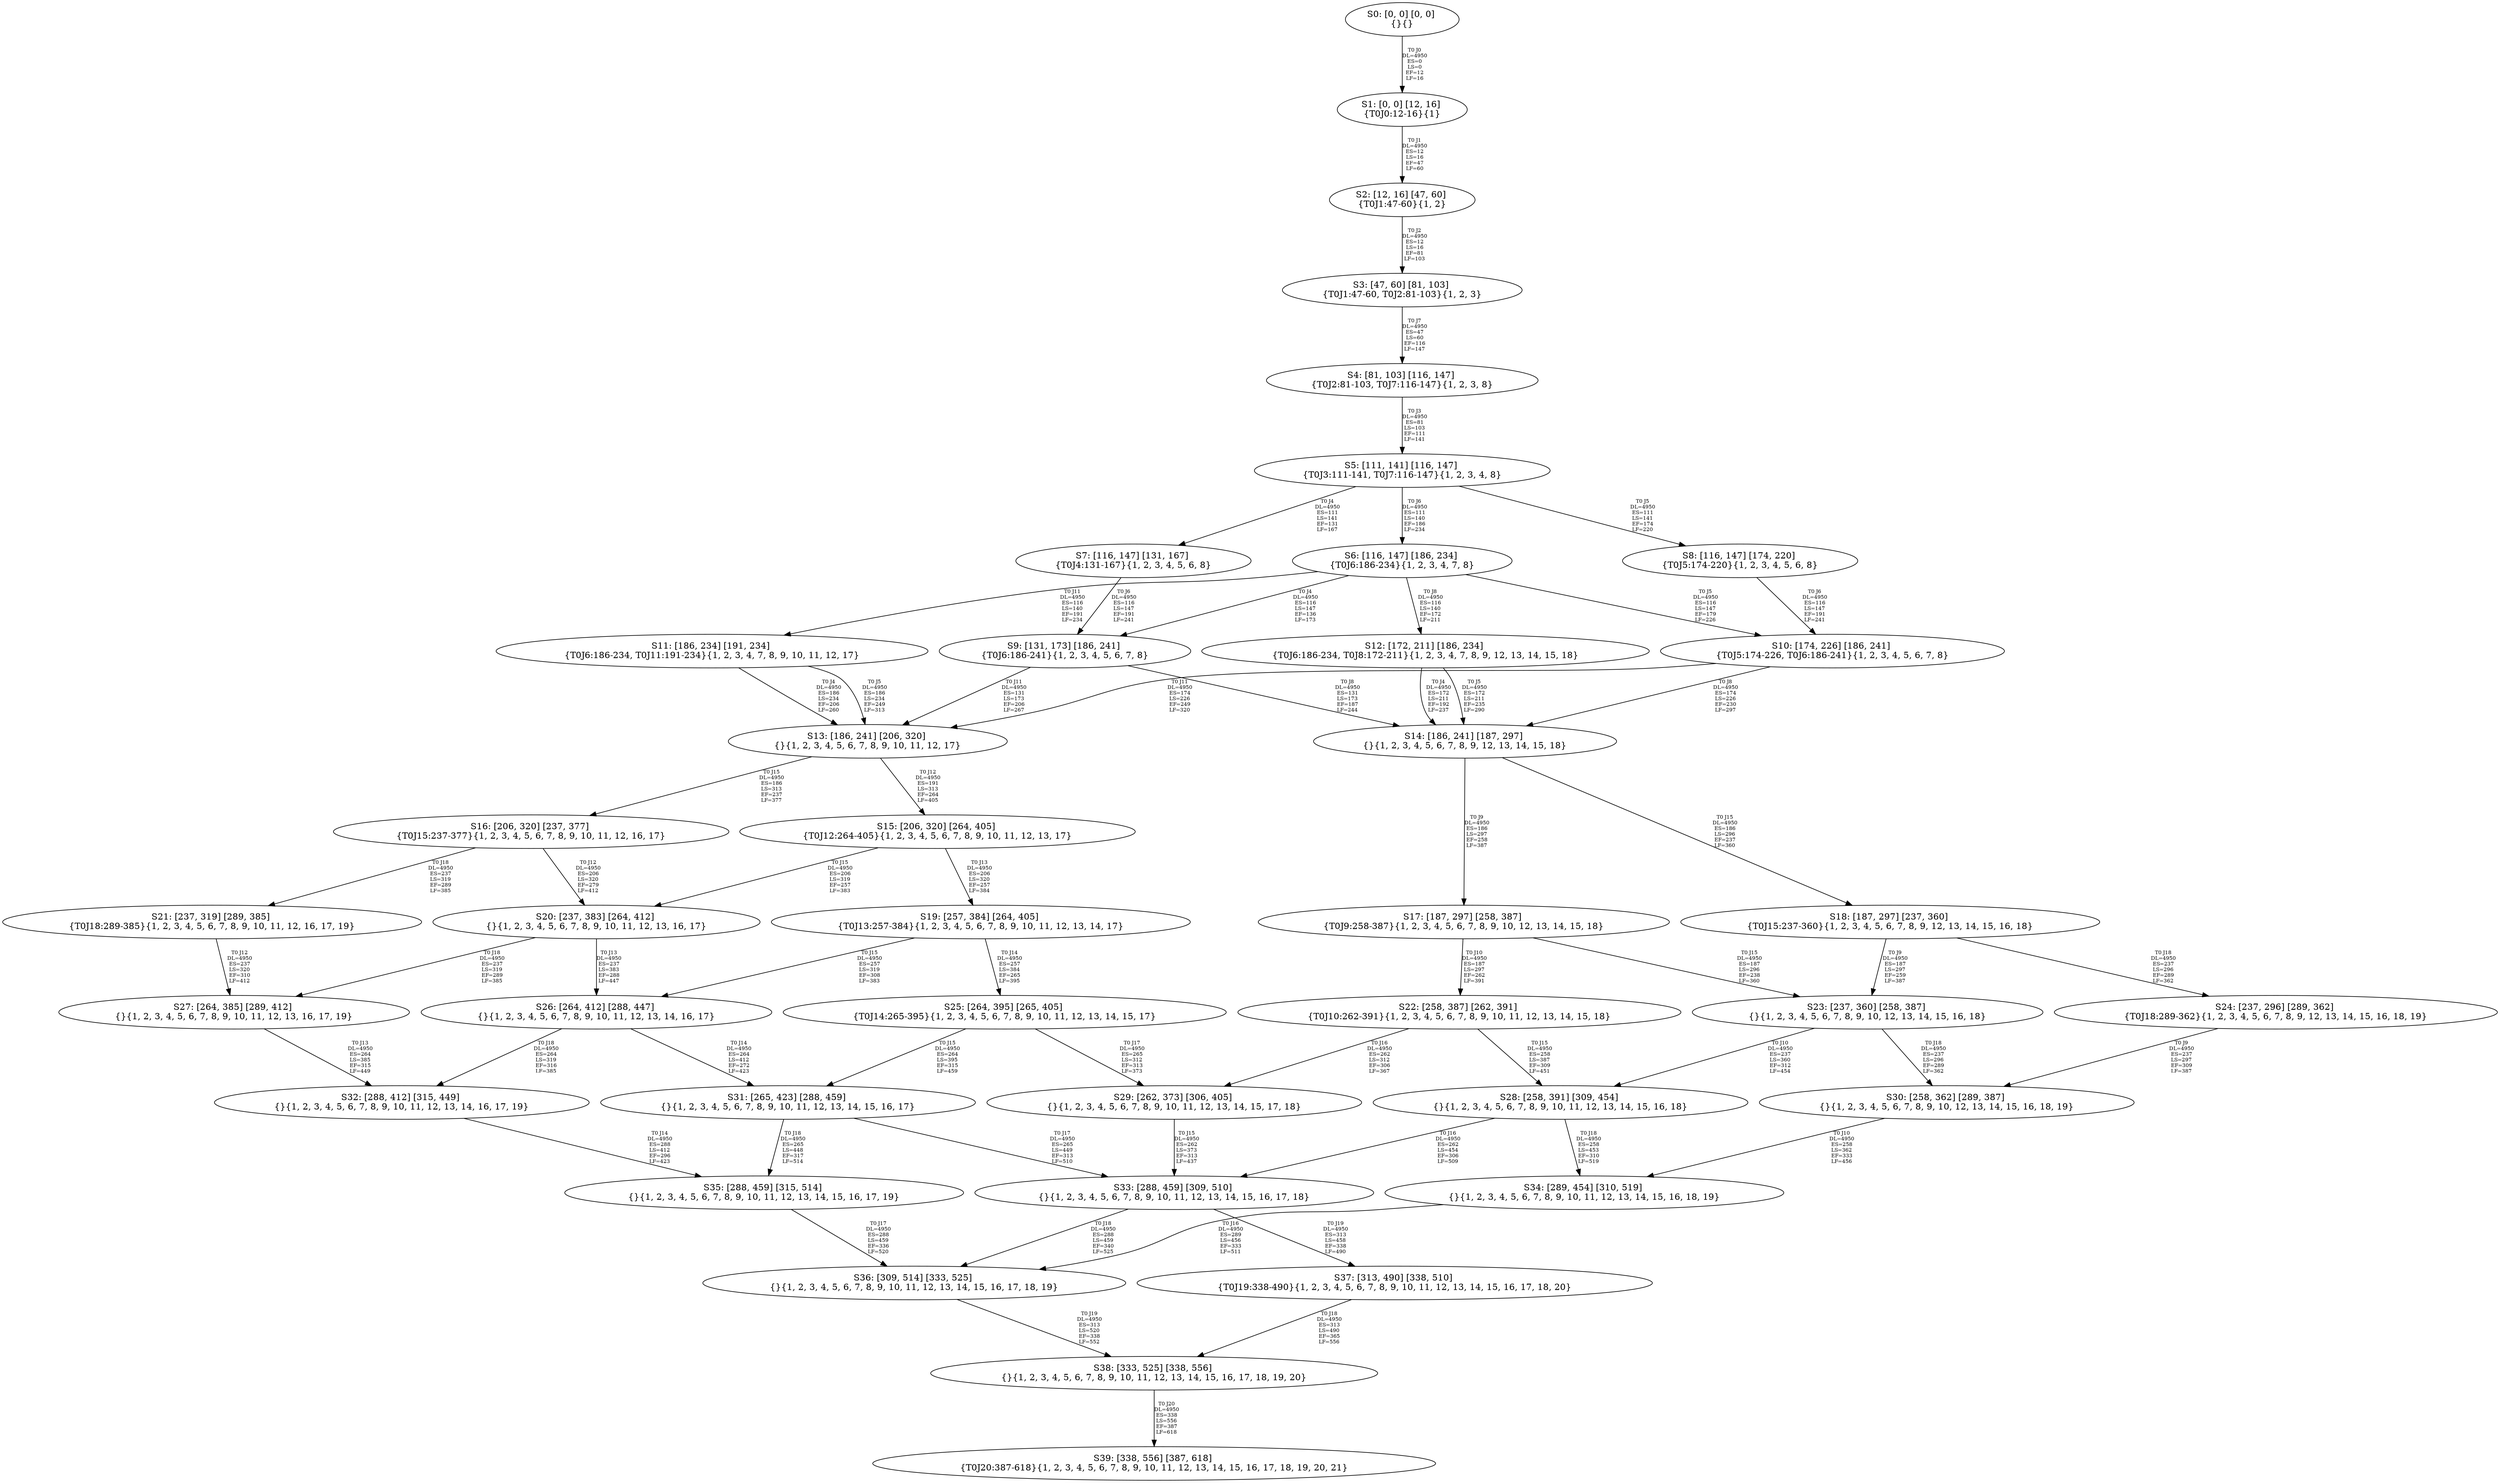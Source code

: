 digraph {
	S0[label="S0: [0, 0] [0, 0] \n{}{}"];
	S1[label="S1: [0, 0] [12, 16] \n{T0J0:12-16}{1}"];
	S2[label="S2: [12, 16] [47, 60] \n{T0J1:47-60}{1, 2}"];
	S3[label="S3: [47, 60] [81, 103] \n{T0J1:47-60, T0J2:81-103}{1, 2, 3}"];
	S4[label="S4: [81, 103] [116, 147] \n{T0J2:81-103, T0J7:116-147}{1, 2, 3, 8}"];
	S5[label="S5: [111, 141] [116, 147] \n{T0J3:111-141, T0J7:116-147}{1, 2, 3, 4, 8}"];
	S6[label="S6: [116, 147] [186, 234] \n{T0J6:186-234}{1, 2, 3, 4, 7, 8}"];
	S7[label="S7: [116, 147] [131, 167] \n{T0J4:131-167}{1, 2, 3, 4, 5, 6, 8}"];
	S8[label="S8: [116, 147] [174, 220] \n{T0J5:174-220}{1, 2, 3, 4, 5, 6, 8}"];
	S9[label="S9: [131, 173] [186, 241] \n{T0J6:186-241}{1, 2, 3, 4, 5, 6, 7, 8}"];
	S10[label="S10: [174, 226] [186, 241] \n{T0J5:174-226, T0J6:186-241}{1, 2, 3, 4, 5, 6, 7, 8}"];
	S11[label="S11: [186, 234] [191, 234] \n{T0J6:186-234, T0J11:191-234}{1, 2, 3, 4, 7, 8, 9, 10, 11, 12, 17}"];
	S12[label="S12: [172, 211] [186, 234] \n{T0J6:186-234, T0J8:172-211}{1, 2, 3, 4, 7, 8, 9, 12, 13, 14, 15, 18}"];
	S13[label="S13: [186, 241] [206, 320] \n{}{1, 2, 3, 4, 5, 6, 7, 8, 9, 10, 11, 12, 17}"];
	S14[label="S14: [186, 241] [187, 297] \n{}{1, 2, 3, 4, 5, 6, 7, 8, 9, 12, 13, 14, 15, 18}"];
	S15[label="S15: [206, 320] [264, 405] \n{T0J12:264-405}{1, 2, 3, 4, 5, 6, 7, 8, 9, 10, 11, 12, 13, 17}"];
	S16[label="S16: [206, 320] [237, 377] \n{T0J15:237-377}{1, 2, 3, 4, 5, 6, 7, 8, 9, 10, 11, 12, 16, 17}"];
	S17[label="S17: [187, 297] [258, 387] \n{T0J9:258-387}{1, 2, 3, 4, 5, 6, 7, 8, 9, 10, 12, 13, 14, 15, 18}"];
	S18[label="S18: [187, 297] [237, 360] \n{T0J15:237-360}{1, 2, 3, 4, 5, 6, 7, 8, 9, 12, 13, 14, 15, 16, 18}"];
	S19[label="S19: [257, 384] [264, 405] \n{T0J13:257-384}{1, 2, 3, 4, 5, 6, 7, 8, 9, 10, 11, 12, 13, 14, 17}"];
	S20[label="S20: [237, 383] [264, 412] \n{}{1, 2, 3, 4, 5, 6, 7, 8, 9, 10, 11, 12, 13, 16, 17}"];
	S21[label="S21: [237, 319] [289, 385] \n{T0J18:289-385}{1, 2, 3, 4, 5, 6, 7, 8, 9, 10, 11, 12, 16, 17, 19}"];
	S22[label="S22: [258, 387] [262, 391] \n{T0J10:262-391}{1, 2, 3, 4, 5, 6, 7, 8, 9, 10, 11, 12, 13, 14, 15, 18}"];
	S23[label="S23: [237, 360] [258, 387] \n{}{1, 2, 3, 4, 5, 6, 7, 8, 9, 10, 12, 13, 14, 15, 16, 18}"];
	S24[label="S24: [237, 296] [289, 362] \n{T0J18:289-362}{1, 2, 3, 4, 5, 6, 7, 8, 9, 12, 13, 14, 15, 16, 18, 19}"];
	S25[label="S25: [264, 395] [265, 405] \n{T0J14:265-395}{1, 2, 3, 4, 5, 6, 7, 8, 9, 10, 11, 12, 13, 14, 15, 17}"];
	S26[label="S26: [264, 412] [288, 447] \n{}{1, 2, 3, 4, 5, 6, 7, 8, 9, 10, 11, 12, 13, 14, 16, 17}"];
	S27[label="S27: [264, 385] [289, 412] \n{}{1, 2, 3, 4, 5, 6, 7, 8, 9, 10, 11, 12, 13, 16, 17, 19}"];
	S28[label="S28: [258, 391] [309, 454] \n{}{1, 2, 3, 4, 5, 6, 7, 8, 9, 10, 11, 12, 13, 14, 15, 16, 18}"];
	S29[label="S29: [262, 373] [306, 405] \n{}{1, 2, 3, 4, 5, 6, 7, 8, 9, 10, 11, 12, 13, 14, 15, 17, 18}"];
	S30[label="S30: [258, 362] [289, 387] \n{}{1, 2, 3, 4, 5, 6, 7, 8, 9, 10, 12, 13, 14, 15, 16, 18, 19}"];
	S31[label="S31: [265, 423] [288, 459] \n{}{1, 2, 3, 4, 5, 6, 7, 8, 9, 10, 11, 12, 13, 14, 15, 16, 17}"];
	S32[label="S32: [288, 412] [315, 449] \n{}{1, 2, 3, 4, 5, 6, 7, 8, 9, 10, 11, 12, 13, 14, 16, 17, 19}"];
	S33[label="S33: [288, 459] [309, 510] \n{}{1, 2, 3, 4, 5, 6, 7, 8, 9, 10, 11, 12, 13, 14, 15, 16, 17, 18}"];
	S34[label="S34: [289, 454] [310, 519] \n{}{1, 2, 3, 4, 5, 6, 7, 8, 9, 10, 11, 12, 13, 14, 15, 16, 18, 19}"];
	S35[label="S35: [288, 459] [315, 514] \n{}{1, 2, 3, 4, 5, 6, 7, 8, 9, 10, 11, 12, 13, 14, 15, 16, 17, 19}"];
	S36[label="S36: [309, 514] [333, 525] \n{}{1, 2, 3, 4, 5, 6, 7, 8, 9, 10, 11, 12, 13, 14, 15, 16, 17, 18, 19}"];
	S37[label="S37: [313, 490] [338, 510] \n{T0J19:338-490}{1, 2, 3, 4, 5, 6, 7, 8, 9, 10, 11, 12, 13, 14, 15, 16, 17, 18, 20}"];
	S38[label="S38: [333, 525] [338, 556] \n{}{1, 2, 3, 4, 5, 6, 7, 8, 9, 10, 11, 12, 13, 14, 15, 16, 17, 18, 19, 20}"];
	S39[label="S39: [338, 556] [387, 618] \n{T0J20:387-618}{1, 2, 3, 4, 5, 6, 7, 8, 9, 10, 11, 12, 13, 14, 15, 16, 17, 18, 19, 20, 21}"];
	S0 -> S1[label="T0 J0\nDL=4950\nES=0\nLS=0\nEF=12\nLF=16",fontsize=8];
	S1 -> S2[label="T0 J1\nDL=4950\nES=12\nLS=16\nEF=47\nLF=60",fontsize=8];
	S2 -> S3[label="T0 J2\nDL=4950\nES=12\nLS=16\nEF=81\nLF=103",fontsize=8];
	S3 -> S4[label="T0 J7\nDL=4950\nES=47\nLS=60\nEF=116\nLF=147",fontsize=8];
	S4 -> S5[label="T0 J3\nDL=4950\nES=81\nLS=103\nEF=111\nLF=141",fontsize=8];
	S5 -> S7[label="T0 J4\nDL=4950\nES=111\nLS=141\nEF=131\nLF=167",fontsize=8];
	S5 -> S8[label="T0 J5\nDL=4950\nES=111\nLS=141\nEF=174\nLF=220",fontsize=8];
	S5 -> S6[label="T0 J6\nDL=4950\nES=111\nLS=140\nEF=186\nLF=234",fontsize=8];
	S6 -> S9[label="T0 J4\nDL=4950\nES=116\nLS=147\nEF=136\nLF=173",fontsize=8];
	S6 -> S10[label="T0 J5\nDL=4950\nES=116\nLS=147\nEF=179\nLF=226",fontsize=8];
	S6 -> S12[label="T0 J8\nDL=4950\nES=116\nLS=140\nEF=172\nLF=211",fontsize=8];
	S6 -> S11[label="T0 J11\nDL=4950\nES=116\nLS=140\nEF=191\nLF=234",fontsize=8];
	S7 -> S9[label="T0 J6\nDL=4950\nES=116\nLS=147\nEF=191\nLF=241",fontsize=8];
	S8 -> S10[label="T0 J6\nDL=4950\nES=116\nLS=147\nEF=191\nLF=241",fontsize=8];
	S9 -> S14[label="T0 J8\nDL=4950\nES=131\nLS=173\nEF=187\nLF=244",fontsize=8];
	S9 -> S13[label="T0 J11\nDL=4950\nES=131\nLS=173\nEF=206\nLF=267",fontsize=8];
	S10 -> S14[label="T0 J8\nDL=4950\nES=174\nLS=226\nEF=230\nLF=297",fontsize=8];
	S10 -> S13[label="T0 J11\nDL=4950\nES=174\nLS=226\nEF=249\nLF=320",fontsize=8];
	S11 -> S13[label="T0 J4\nDL=4950\nES=186\nLS=234\nEF=206\nLF=260",fontsize=8];
	S11 -> S13[label="T0 J5\nDL=4950\nES=186\nLS=234\nEF=249\nLF=313",fontsize=8];
	S12 -> S14[label="T0 J4\nDL=4950\nES=172\nLS=211\nEF=192\nLF=237",fontsize=8];
	S12 -> S14[label="T0 J5\nDL=4950\nES=172\nLS=211\nEF=235\nLF=290",fontsize=8];
	S13 -> S15[label="T0 J12\nDL=4950\nES=191\nLS=313\nEF=264\nLF=405",fontsize=8];
	S13 -> S16[label="T0 J15\nDL=4950\nES=186\nLS=313\nEF=237\nLF=377",fontsize=8];
	S14 -> S17[label="T0 J9\nDL=4950\nES=186\nLS=297\nEF=258\nLF=387",fontsize=8];
	S14 -> S18[label="T0 J15\nDL=4950\nES=186\nLS=296\nEF=237\nLF=360",fontsize=8];
	S15 -> S19[label="T0 J13\nDL=4950\nES=206\nLS=320\nEF=257\nLF=384",fontsize=8];
	S15 -> S20[label="T0 J15\nDL=4950\nES=206\nLS=319\nEF=257\nLF=383",fontsize=8];
	S16 -> S20[label="T0 J12\nDL=4950\nES=206\nLS=320\nEF=279\nLF=412",fontsize=8];
	S16 -> S21[label="T0 J18\nDL=4950\nES=237\nLS=319\nEF=289\nLF=385",fontsize=8];
	S17 -> S22[label="T0 J10\nDL=4950\nES=187\nLS=297\nEF=262\nLF=391",fontsize=8];
	S17 -> S23[label="T0 J15\nDL=4950\nES=187\nLS=296\nEF=238\nLF=360",fontsize=8];
	S18 -> S23[label="T0 J9\nDL=4950\nES=187\nLS=297\nEF=259\nLF=387",fontsize=8];
	S18 -> S24[label="T0 J18\nDL=4950\nES=237\nLS=296\nEF=289\nLF=362",fontsize=8];
	S19 -> S25[label="T0 J14\nDL=4950\nES=257\nLS=384\nEF=265\nLF=395",fontsize=8];
	S19 -> S26[label="T0 J15\nDL=4950\nES=257\nLS=319\nEF=308\nLF=383",fontsize=8];
	S20 -> S26[label="T0 J13\nDL=4950\nES=237\nLS=383\nEF=288\nLF=447",fontsize=8];
	S20 -> S27[label="T0 J18\nDL=4950\nES=237\nLS=319\nEF=289\nLF=385",fontsize=8];
	S21 -> S27[label="T0 J12\nDL=4950\nES=237\nLS=320\nEF=310\nLF=412",fontsize=8];
	S22 -> S28[label="T0 J15\nDL=4950\nES=258\nLS=387\nEF=309\nLF=451",fontsize=8];
	S22 -> S29[label="T0 J16\nDL=4950\nES=262\nLS=312\nEF=306\nLF=367",fontsize=8];
	S23 -> S28[label="T0 J10\nDL=4950\nES=237\nLS=360\nEF=312\nLF=454",fontsize=8];
	S23 -> S30[label="T0 J18\nDL=4950\nES=237\nLS=296\nEF=289\nLF=362",fontsize=8];
	S24 -> S30[label="T0 J9\nDL=4950\nES=237\nLS=297\nEF=309\nLF=387",fontsize=8];
	S25 -> S31[label="T0 J15\nDL=4950\nES=264\nLS=395\nEF=315\nLF=459",fontsize=8];
	S25 -> S29[label="T0 J17\nDL=4950\nES=265\nLS=312\nEF=313\nLF=373",fontsize=8];
	S26 -> S31[label="T0 J14\nDL=4950\nES=264\nLS=412\nEF=272\nLF=423",fontsize=8];
	S26 -> S32[label="T0 J18\nDL=4950\nES=264\nLS=319\nEF=316\nLF=385",fontsize=8];
	S27 -> S32[label="T0 J13\nDL=4950\nES=264\nLS=385\nEF=315\nLF=449",fontsize=8];
	S28 -> S33[label="T0 J16\nDL=4950\nES=262\nLS=454\nEF=306\nLF=509",fontsize=8];
	S28 -> S34[label="T0 J18\nDL=4950\nES=258\nLS=453\nEF=310\nLF=519",fontsize=8];
	S29 -> S33[label="T0 J15\nDL=4950\nES=262\nLS=373\nEF=313\nLF=437",fontsize=8];
	S30 -> S34[label="T0 J10\nDL=4950\nES=258\nLS=362\nEF=333\nLF=456",fontsize=8];
	S31 -> S33[label="T0 J17\nDL=4950\nES=265\nLS=449\nEF=313\nLF=510",fontsize=8];
	S31 -> S35[label="T0 J18\nDL=4950\nES=265\nLS=448\nEF=317\nLF=514",fontsize=8];
	S32 -> S35[label="T0 J14\nDL=4950\nES=288\nLS=412\nEF=296\nLF=423",fontsize=8];
	S33 -> S36[label="T0 J18\nDL=4950\nES=288\nLS=459\nEF=340\nLF=525",fontsize=8];
	S33 -> S37[label="T0 J19\nDL=4950\nES=313\nLS=458\nEF=338\nLF=490",fontsize=8];
	S34 -> S36[label="T0 J16\nDL=4950\nES=289\nLS=456\nEF=333\nLF=511",fontsize=8];
	S35 -> S36[label="T0 J17\nDL=4950\nES=288\nLS=459\nEF=336\nLF=520",fontsize=8];
	S36 -> S38[label="T0 J19\nDL=4950\nES=313\nLS=520\nEF=338\nLF=552",fontsize=8];
	S37 -> S38[label="T0 J18\nDL=4950\nES=313\nLS=490\nEF=365\nLF=556",fontsize=8];
	S38 -> S39[label="T0 J20\nDL=4950\nES=338\nLS=556\nEF=387\nLF=618",fontsize=8];
}
